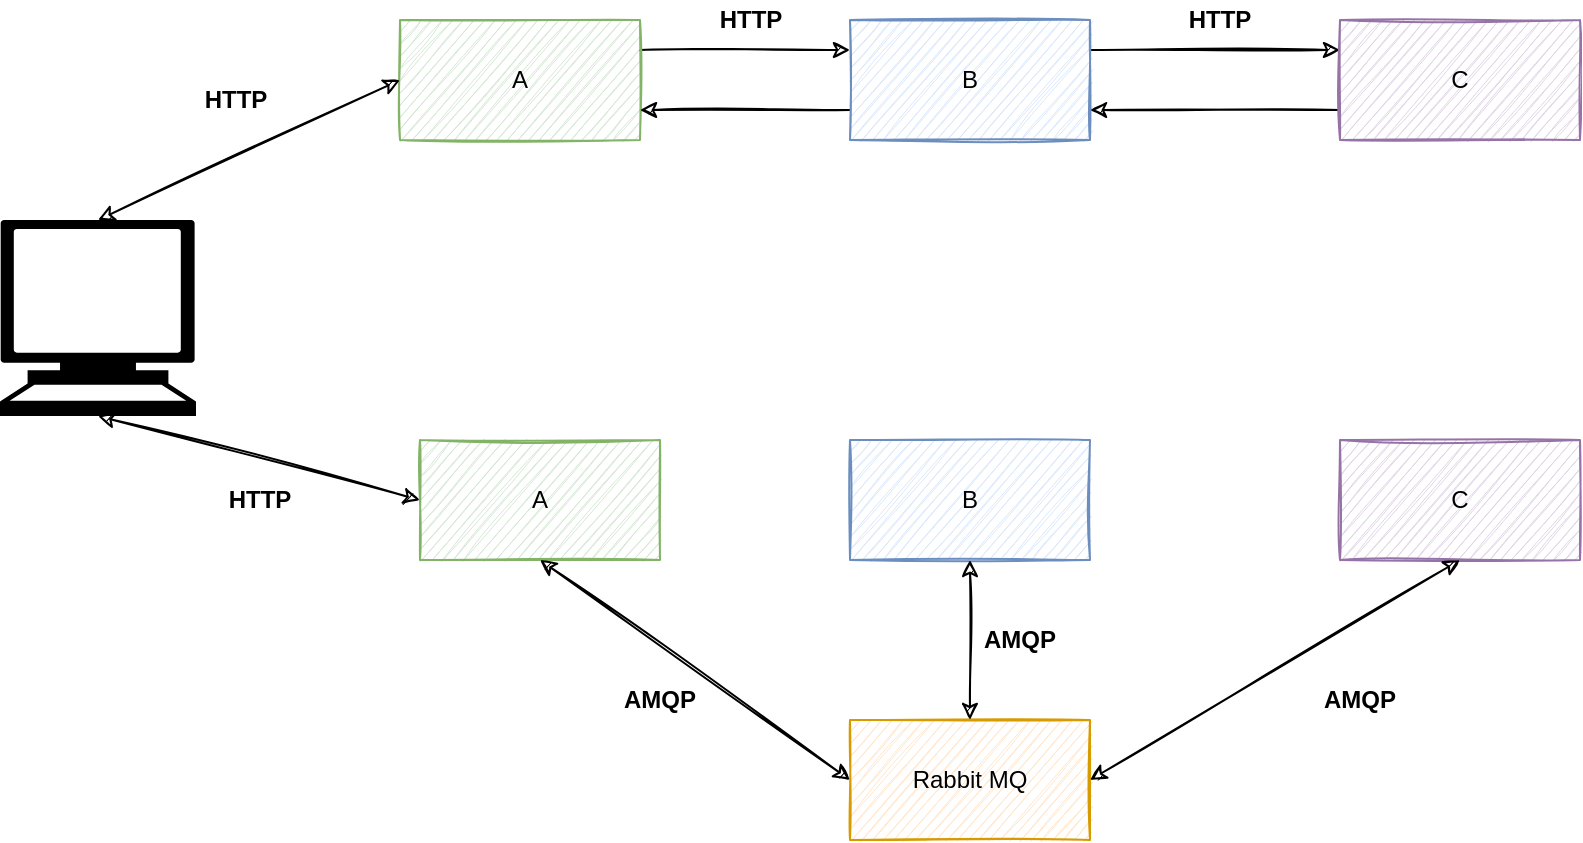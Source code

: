 <mxfile version="14.7.3" type="device"><diagram id="xd76s7m42IDj8uPHQ3Bl" name="Page-1"><mxGraphModel dx="1422" dy="762" grid="1" gridSize="10" guides="1" tooltips="1" connect="1" arrows="1" fold="1" page="1" pageScale="1" pageWidth="850" pageHeight="1100" math="0" shadow="0"><root><mxCell id="0"/><mxCell id="1" parent="0"/><mxCell id="W9ZVMrZ-S9MyrSeh6Bk0-19" style="edgeStyle=orthogonalEdgeStyle;rounded=0;orthogonalLoop=1;jettySize=auto;html=1;exitX=1;exitY=0.25;exitDx=0;exitDy=0;entryX=0;entryY=0.25;entryDx=0;entryDy=0;sketch=1;" edge="1" parent="1" source="W9ZVMrZ-S9MyrSeh6Bk0-1" target="W9ZVMrZ-S9MyrSeh6Bk0-2"><mxGeometry relative="1" as="geometry"/></mxCell><mxCell id="W9ZVMrZ-S9MyrSeh6Bk0-1" value="A" style="rounded=0;whiteSpace=wrap;html=1;sketch=1;fillColor=#d5e8d4;strokeColor=#82b366;" vertex="1" parent="1"><mxGeometry x="230" y="80" width="120" height="60" as="geometry"/></mxCell><mxCell id="W9ZVMrZ-S9MyrSeh6Bk0-20" style="edgeStyle=orthogonalEdgeStyle;rounded=0;orthogonalLoop=1;jettySize=auto;html=1;exitX=0;exitY=0.75;exitDx=0;exitDy=0;entryX=1;entryY=0.75;entryDx=0;entryDy=0;sketch=1;" edge="1" parent="1" source="W9ZVMrZ-S9MyrSeh6Bk0-2" target="W9ZVMrZ-S9MyrSeh6Bk0-1"><mxGeometry relative="1" as="geometry"/></mxCell><mxCell id="W9ZVMrZ-S9MyrSeh6Bk0-21" style="edgeStyle=orthogonalEdgeStyle;rounded=0;orthogonalLoop=1;jettySize=auto;html=1;exitX=1;exitY=0.25;exitDx=0;exitDy=0;entryX=0;entryY=0.25;entryDx=0;entryDy=0;sketch=1;" edge="1" parent="1" source="W9ZVMrZ-S9MyrSeh6Bk0-2" target="W9ZVMrZ-S9MyrSeh6Bk0-3"><mxGeometry relative="1" as="geometry"/></mxCell><mxCell id="W9ZVMrZ-S9MyrSeh6Bk0-2" value="B" style="rounded=0;whiteSpace=wrap;html=1;sketch=1;fillColor=#dae8fc;strokeColor=#6c8ebf;" vertex="1" parent="1"><mxGeometry x="455" y="80" width="120" height="60" as="geometry"/></mxCell><mxCell id="W9ZVMrZ-S9MyrSeh6Bk0-22" style="edgeStyle=orthogonalEdgeStyle;rounded=0;orthogonalLoop=1;jettySize=auto;html=1;exitX=0;exitY=0.75;exitDx=0;exitDy=0;entryX=1;entryY=0.75;entryDx=0;entryDy=0;sketch=1;" edge="1" parent="1" source="W9ZVMrZ-S9MyrSeh6Bk0-3" target="W9ZVMrZ-S9MyrSeh6Bk0-2"><mxGeometry relative="1" as="geometry"/></mxCell><mxCell id="W9ZVMrZ-S9MyrSeh6Bk0-3" value="C" style="rounded=0;whiteSpace=wrap;html=1;sketch=1;fillColor=#e1d5e7;strokeColor=#9673a6;" vertex="1" parent="1"><mxGeometry x="700" y="80" width="120" height="60" as="geometry"/></mxCell><mxCell id="W9ZVMrZ-S9MyrSeh6Bk0-4" value="A" style="rounded=0;whiteSpace=wrap;html=1;sketch=1;fillColor=#d5e8d4;strokeColor=#82b366;" vertex="1" parent="1"><mxGeometry x="240" y="290" width="120" height="60" as="geometry"/></mxCell><mxCell id="W9ZVMrZ-S9MyrSeh6Bk0-5" value="B" style="rounded=0;whiteSpace=wrap;html=1;sketch=1;fillColor=#dae8fc;strokeColor=#6c8ebf;" vertex="1" parent="1"><mxGeometry x="455" y="290" width="120" height="60" as="geometry"/></mxCell><mxCell id="W9ZVMrZ-S9MyrSeh6Bk0-6" value="C" style="rounded=0;whiteSpace=wrap;html=1;sketch=1;fillColor=#e1d5e7;strokeColor=#9673a6;" vertex="1" parent="1"><mxGeometry x="700" y="290" width="120" height="60" as="geometry"/></mxCell><mxCell id="W9ZVMrZ-S9MyrSeh6Bk0-7" value="Rabbit MQ" style="rounded=0;whiteSpace=wrap;html=1;sketch=1;fillColor=#ffe6cc;strokeColor=#d79b00;" vertex="1" parent="1"><mxGeometry x="455" y="430" width="120" height="60" as="geometry"/></mxCell><mxCell id="W9ZVMrZ-S9MyrSeh6Bk0-16" value="" style="endArrow=classic;startArrow=classic;html=1;entryX=0;entryY=0.5;entryDx=0;entryDy=0;exitX=0.5;exitY=1;exitDx=0;exitDy=0;sketch=1;" edge="1" parent="1" source="W9ZVMrZ-S9MyrSeh6Bk0-4" target="W9ZVMrZ-S9MyrSeh6Bk0-7"><mxGeometry width="50" height="50" relative="1" as="geometry"><mxPoint x="390" y="270" as="sourcePoint"/><mxPoint x="440" y="220" as="targetPoint"/></mxGeometry></mxCell><mxCell id="W9ZVMrZ-S9MyrSeh6Bk0-17" value="" style="endArrow=classic;startArrow=classic;html=1;entryX=0.5;entryY=1;entryDx=0;entryDy=0;exitX=1;exitY=0.5;exitDx=0;exitDy=0;sketch=1;" edge="1" parent="1" source="W9ZVMrZ-S9MyrSeh6Bk0-7" target="W9ZVMrZ-S9MyrSeh6Bk0-6"><mxGeometry width="50" height="50" relative="1" as="geometry"><mxPoint x="650" y="490" as="sourcePoint"/><mxPoint x="700" y="440" as="targetPoint"/></mxGeometry></mxCell><mxCell id="W9ZVMrZ-S9MyrSeh6Bk0-23" value="" style="endArrow=classic;startArrow=classic;html=1;entryX=0.5;entryY=1;entryDx=0;entryDy=0;exitX=0.5;exitY=0;exitDx=0;exitDy=0;sketch=1;" edge="1" parent="1" source="W9ZVMrZ-S9MyrSeh6Bk0-7" target="W9ZVMrZ-S9MyrSeh6Bk0-5"><mxGeometry width="50" height="50" relative="1" as="geometry"><mxPoint x="490" y="420" as="sourcePoint"/><mxPoint x="540" y="370" as="targetPoint"/></mxGeometry></mxCell><mxCell id="W9ZVMrZ-S9MyrSeh6Bk0-24" value="&lt;b&gt;HTTP&lt;/b&gt;" style="text;html=1;strokeColor=none;fillColor=none;align=center;verticalAlign=middle;whiteSpace=wrap;rounded=0;" vertex="1" parent="1"><mxGeometry x="620" y="70" width="40" height="20" as="geometry"/></mxCell><mxCell id="W9ZVMrZ-S9MyrSeh6Bk0-25" value="&lt;b&gt;HTTP&lt;/b&gt;" style="text;html=1;align=center;verticalAlign=middle;resizable=0;points=[];autosize=1;strokeColor=none;" vertex="1" parent="1"><mxGeometry x="380" y="70" width="50" height="20" as="geometry"/></mxCell><mxCell id="W9ZVMrZ-S9MyrSeh6Bk0-27" value="" style="shape=mxgraph.signs.tech.computer;html=1;pointerEvents=1;fillColor=#000000;strokeColor=none;verticalLabelPosition=bottom;verticalAlign=top;align=center;sketch=0;" vertex="1" parent="1"><mxGeometry x="30" y="180" width="98" height="98" as="geometry"/></mxCell><mxCell id="W9ZVMrZ-S9MyrSeh6Bk0-30" value="" style="endArrow=classic;startArrow=classic;html=1;exitX=0.5;exitY=0;exitDx=0;exitDy=0;exitPerimeter=0;entryX=0;entryY=0.5;entryDx=0;entryDy=0;sketch=1;" edge="1" parent="1" source="W9ZVMrZ-S9MyrSeh6Bk0-27" target="W9ZVMrZ-S9MyrSeh6Bk0-1"><mxGeometry width="50" height="50" relative="1" as="geometry"><mxPoint x="400" y="320" as="sourcePoint"/><mxPoint x="450" y="270" as="targetPoint"/></mxGeometry></mxCell><mxCell id="W9ZVMrZ-S9MyrSeh6Bk0-31" value="" style="endArrow=classic;startArrow=classic;html=1;exitX=0;exitY=0.5;exitDx=0;exitDy=0;entryX=0.5;entryY=1;entryDx=0;entryDy=0;entryPerimeter=0;sketch=1;" edge="1" parent="1" source="W9ZVMrZ-S9MyrSeh6Bk0-4" target="W9ZVMrZ-S9MyrSeh6Bk0-27"><mxGeometry width="50" height="50" relative="1" as="geometry"><mxPoint x="400" y="320" as="sourcePoint"/><mxPoint x="450" y="270" as="targetPoint"/></mxGeometry></mxCell><mxCell id="W9ZVMrZ-S9MyrSeh6Bk0-32" value="&lt;b&gt;HTTP&lt;/b&gt;" style="text;html=1;strokeColor=none;fillColor=none;align=center;verticalAlign=middle;whiteSpace=wrap;rounded=0;sketch=0;" vertex="1" parent="1"><mxGeometry x="140" y="310" width="40" height="20" as="geometry"/></mxCell><mxCell id="W9ZVMrZ-S9MyrSeh6Bk0-34" value="&lt;b&gt;HTTP&lt;/b&gt;" style="text;html=1;strokeColor=none;fillColor=none;align=center;verticalAlign=middle;whiteSpace=wrap;rounded=0;sketch=0;" vertex="1" parent="1"><mxGeometry x="128" y="110" width="40" height="20" as="geometry"/></mxCell><mxCell id="W9ZVMrZ-S9MyrSeh6Bk0-35" value="&lt;b&gt;AMQP&lt;/b&gt;" style="text;html=1;strokeColor=none;fillColor=none;align=center;verticalAlign=middle;whiteSpace=wrap;rounded=0;sketch=0;" vertex="1" parent="1"><mxGeometry x="690" y="410" width="40" height="20" as="geometry"/></mxCell><mxCell id="W9ZVMrZ-S9MyrSeh6Bk0-36" value="&lt;b&gt;AMQP&lt;/b&gt;" style="text;html=1;strokeColor=none;fillColor=none;align=center;verticalAlign=middle;whiteSpace=wrap;rounded=0;sketch=0;" vertex="1" parent="1"><mxGeometry x="520" y="380" width="40" height="20" as="geometry"/></mxCell><mxCell id="W9ZVMrZ-S9MyrSeh6Bk0-37" value="&lt;b&gt;AMQP&lt;/b&gt;" style="text;html=1;strokeColor=none;fillColor=none;align=center;verticalAlign=middle;whiteSpace=wrap;rounded=0;sketch=0;" vertex="1" parent="1"><mxGeometry x="340" y="410" width="40" height="20" as="geometry"/></mxCell></root></mxGraphModel></diagram></mxfile>